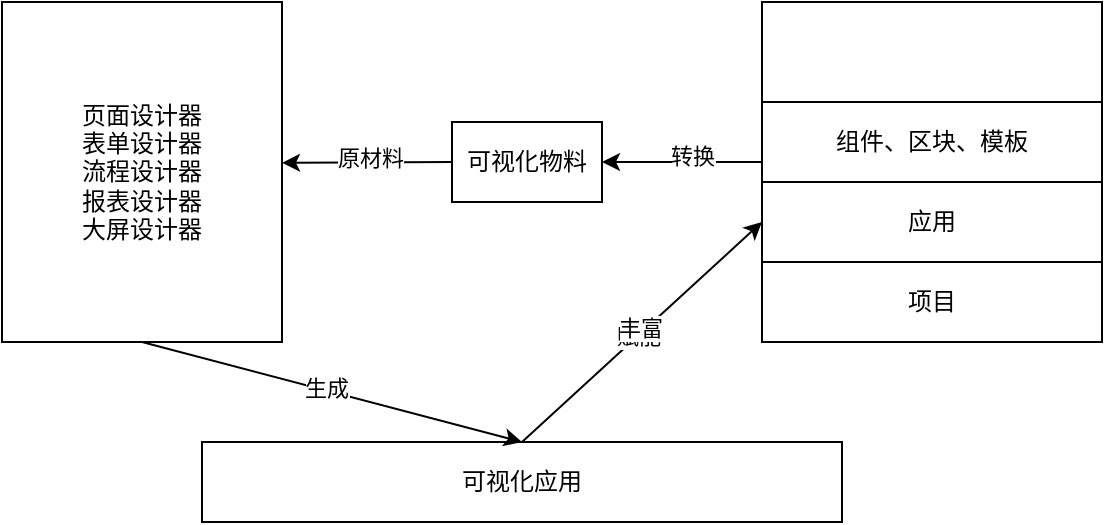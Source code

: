 <mxfile version="24.0.1" type="github">
  <diagram name="第 1 页" id="lzQdF8w5wXEc82dC6Tg3">
    <mxGraphModel dx="1259" dy="702" grid="1" gridSize="10" guides="1" tooltips="1" connect="1" arrows="1" fold="1" page="1" pageScale="1" pageWidth="827" pageHeight="1169" math="0" shadow="0">
      <root>
        <mxCell id="0" />
        <mxCell id="1" parent="0" />
        <mxCell id="aP5eUWCv9s_JMIvqQCnQ-2" value="" style="rounded=0;whiteSpace=wrap;html=1;" vertex="1" parent="1">
          <mxGeometry x="520" y="160" width="170" height="170" as="geometry" />
        </mxCell>
        <mxCell id="aP5eUWCv9s_JMIvqQCnQ-3" value="可视化物料" style="rounded=0;whiteSpace=wrap;html=1;" vertex="1" parent="1">
          <mxGeometry x="365" y="220" width="75" height="40" as="geometry" />
        </mxCell>
        <mxCell id="aP5eUWCv9s_JMIvqQCnQ-4" value="应用" style="rounded=0;whiteSpace=wrap;html=1;" vertex="1" parent="1">
          <mxGeometry x="520" y="250" width="170" height="40" as="geometry" />
        </mxCell>
        <mxCell id="aP5eUWCv9s_JMIvqQCnQ-5" value="项目" style="rounded=0;whiteSpace=wrap;html=1;" vertex="1" parent="1">
          <mxGeometry x="520" y="290" width="170" height="40" as="geometry" />
        </mxCell>
        <mxCell id="aP5eUWCv9s_JMIvqQCnQ-6" value="组件、区块、模板" style="rounded=0;whiteSpace=wrap;html=1;" vertex="1" parent="1">
          <mxGeometry x="520" y="210" width="170" height="40" as="geometry" />
        </mxCell>
        <mxCell id="aP5eUWCv9s_JMIvqQCnQ-8" value="页面设计器&lt;div&gt;表单设计器&lt;/div&gt;&lt;div&gt;流程设计器&lt;/div&gt;&lt;div&gt;报表设计器&lt;/div&gt;&lt;div&gt;大屏设计器&lt;/div&gt;" style="rounded=0;whiteSpace=wrap;html=1;" vertex="1" parent="1">
          <mxGeometry x="140" y="160" width="140" height="170" as="geometry" />
        </mxCell>
        <mxCell id="aP5eUWCv9s_JMIvqQCnQ-9" value="可视化应用" style="rounded=0;whiteSpace=wrap;html=1;" vertex="1" parent="1">
          <mxGeometry x="240" y="380" width="320" height="40" as="geometry" />
        </mxCell>
        <mxCell id="aP5eUWCv9s_JMIvqQCnQ-12" value="" style="endArrow=classic;html=1;rounded=0;entryX=1;entryY=0.5;entryDx=0;entryDy=0;" edge="1" parent="1" target="aP5eUWCv9s_JMIvqQCnQ-3">
          <mxGeometry width="50" height="50" relative="1" as="geometry">
            <mxPoint x="520" y="240" as="sourcePoint" />
            <mxPoint x="570" y="190" as="targetPoint" />
          </mxGeometry>
        </mxCell>
        <mxCell id="aP5eUWCv9s_JMIvqQCnQ-13" value="转换" style="edgeLabel;html=1;align=center;verticalAlign=middle;resizable=0;points=[];" vertex="1" connectable="0" parent="aP5eUWCv9s_JMIvqQCnQ-12">
          <mxGeometry x="-0.111" y="-3" relative="1" as="geometry">
            <mxPoint as="offset" />
          </mxGeometry>
        </mxCell>
        <mxCell id="aP5eUWCv9s_JMIvqQCnQ-14" value="" style="endArrow=classic;html=1;rounded=0;exitX=0;exitY=0.5;exitDx=0;exitDy=0;entryX=1;entryY=0.473;entryDx=0;entryDy=0;entryPerimeter=0;" edge="1" parent="1" source="aP5eUWCv9s_JMIvqQCnQ-3" target="aP5eUWCv9s_JMIvqQCnQ-8">
          <mxGeometry width="50" height="50" relative="1" as="geometry">
            <mxPoint x="470" y="280" as="sourcePoint" />
            <mxPoint x="520" y="230" as="targetPoint" />
          </mxGeometry>
        </mxCell>
        <mxCell id="aP5eUWCv9s_JMIvqQCnQ-15" value="原材料" style="edgeLabel;html=1;align=center;verticalAlign=middle;resizable=0;points=[];" vertex="1" connectable="0" parent="aP5eUWCv9s_JMIvqQCnQ-14">
          <mxGeometry x="-0.028" y="-2" relative="1" as="geometry">
            <mxPoint as="offset" />
          </mxGeometry>
        </mxCell>
        <mxCell id="aP5eUWCv9s_JMIvqQCnQ-16" value="" style="endArrow=classic;html=1;rounded=0;exitX=0.5;exitY=1;exitDx=0;exitDy=0;entryX=0.5;entryY=0;entryDx=0;entryDy=0;" edge="1" parent="1" source="aP5eUWCv9s_JMIvqQCnQ-8" target="aP5eUWCv9s_JMIvqQCnQ-9">
          <mxGeometry width="50" height="50" relative="1" as="geometry">
            <mxPoint x="370" y="350" as="sourcePoint" />
            <mxPoint x="420" y="300" as="targetPoint" />
          </mxGeometry>
        </mxCell>
        <mxCell id="aP5eUWCv9s_JMIvqQCnQ-18" value="生成" style="edgeLabel;html=1;align=center;verticalAlign=middle;resizable=0;points=[];" vertex="1" connectable="0" parent="aP5eUWCv9s_JMIvqQCnQ-16">
          <mxGeometry x="-0.031" y="1" relative="1" as="geometry">
            <mxPoint as="offset" />
          </mxGeometry>
        </mxCell>
        <mxCell id="aP5eUWCv9s_JMIvqQCnQ-17" value="" style="endArrow=classic;html=1;rounded=0;entryX=0;entryY=0.5;entryDx=0;entryDy=0;exitX=0.5;exitY=0;exitDx=0;exitDy=0;" edge="1" parent="1" source="aP5eUWCv9s_JMIvqQCnQ-9" target="aP5eUWCv9s_JMIvqQCnQ-4">
          <mxGeometry width="50" height="50" relative="1" as="geometry">
            <mxPoint x="220" y="340" as="sourcePoint" />
            <mxPoint x="435" y="400" as="targetPoint" />
          </mxGeometry>
        </mxCell>
        <mxCell id="aP5eUWCv9s_JMIvqQCnQ-19" value="赋能" style="edgeLabel;html=1;align=center;verticalAlign=middle;resizable=0;points=[];" vertex="1" connectable="0" parent="aP5eUWCv9s_JMIvqQCnQ-17">
          <mxGeometry x="-0.032" relative="1" as="geometry">
            <mxPoint as="offset" />
          </mxGeometry>
        </mxCell>
        <mxCell id="aP5eUWCv9s_JMIvqQCnQ-20" value="丰富" style="edgeLabel;html=1;align=center;verticalAlign=middle;resizable=0;points=[];" vertex="1" connectable="0" parent="aP5eUWCv9s_JMIvqQCnQ-17">
          <mxGeometry x="0.01" y="2" relative="1" as="geometry">
            <mxPoint as="offset" />
          </mxGeometry>
        </mxCell>
      </root>
    </mxGraphModel>
  </diagram>
</mxfile>

